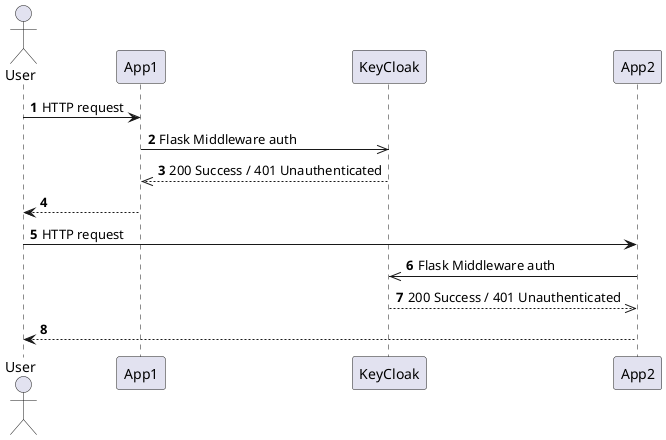 @startuml
'https://plantuml.com/sequence-diagram

autonumber
actor User

User -> App1 : HTTP request
App1 ->> KeyCloak : Flask Middleware auth
KeyCloak -->> App1 : 200 Success / 401 Unauthenticated
App1 --> User

User -> App2 : HTTP request
App2 ->> KeyCloak  : Flask Middleware auth
KeyCloak -->> App2 : 200 Success / 401 Unauthenticated
App2 --> User

@enduml